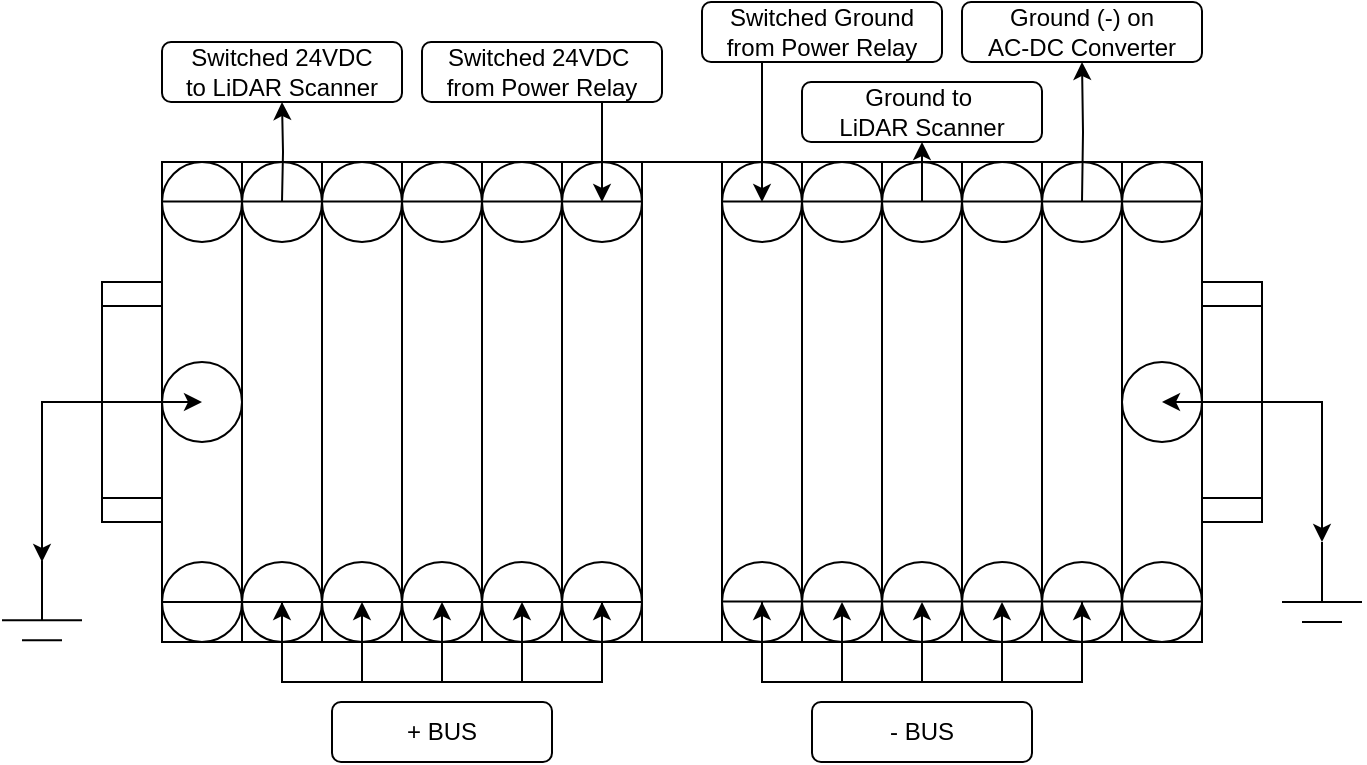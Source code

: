 <mxfile version="13.7.3" type="device"><diagram id="6IUkAW8_l_p3DUm5xB-W" name="Page-1"><mxGraphModel dx="855" dy="503" grid="1" gridSize="10" guides="1" tooltips="1" connect="1" arrows="1" fold="1" page="1" pageScale="1" pageWidth="850" pageHeight="1100" math="0" shadow="0"><root><mxCell id="0"/><mxCell id="1" parent="0"/><mxCell id="N_cAFyyX-yXypCwmUsQ3-1" value="" style="rounded=0;whiteSpace=wrap;html=1;" vertex="1" parent="1"><mxGeometry x="160" y="200" width="40" height="240" as="geometry"/></mxCell><mxCell id="N_cAFyyX-yXypCwmUsQ3-2" value="" style="ellipse;whiteSpace=wrap;html=1;aspect=fixed;" vertex="1" parent="1"><mxGeometry x="160" y="200" width="40" height="40" as="geometry"/></mxCell><mxCell id="N_cAFyyX-yXypCwmUsQ3-3" value="" style="ellipse;whiteSpace=wrap;html=1;aspect=fixed;" vertex="1" parent="1"><mxGeometry x="160" y="400" width="40" height="40" as="geometry"/></mxCell><mxCell id="N_cAFyyX-yXypCwmUsQ3-4" value="" style="ellipse;whiteSpace=wrap;html=1;aspect=fixed;" vertex="1" parent="1"><mxGeometry x="160" y="300" width="40" height="40" as="geometry"/></mxCell><mxCell id="N_cAFyyX-yXypCwmUsQ3-5" value="" style="rounded=0;whiteSpace=wrap;html=1;" vertex="1" parent="1"><mxGeometry x="200" y="200" width="40" height="240" as="geometry"/></mxCell><mxCell id="N_cAFyyX-yXypCwmUsQ3-6" value="" style="ellipse;whiteSpace=wrap;html=1;aspect=fixed;" vertex="1" parent="1"><mxGeometry x="200" y="200" width="40" height="40" as="geometry"/></mxCell><mxCell id="N_cAFyyX-yXypCwmUsQ3-7" value="" style="ellipse;whiteSpace=wrap;html=1;aspect=fixed;" vertex="1" parent="1"><mxGeometry x="200" y="400" width="40" height="40" as="geometry"/></mxCell><mxCell id="N_cAFyyX-yXypCwmUsQ3-9" value="" style="rounded=0;whiteSpace=wrap;html=1;" vertex="1" parent="1"><mxGeometry x="240" y="200" width="40" height="240" as="geometry"/></mxCell><mxCell id="N_cAFyyX-yXypCwmUsQ3-10" value="" style="ellipse;whiteSpace=wrap;html=1;aspect=fixed;" vertex="1" parent="1"><mxGeometry x="240" y="200" width="40" height="40" as="geometry"/></mxCell><mxCell id="N_cAFyyX-yXypCwmUsQ3-11" value="" style="ellipse;whiteSpace=wrap;html=1;aspect=fixed;" vertex="1" parent="1"><mxGeometry x="240" y="400" width="40" height="40" as="geometry"/></mxCell><mxCell id="N_cAFyyX-yXypCwmUsQ3-12" value="" style="rounded=0;whiteSpace=wrap;html=1;" vertex="1" parent="1"><mxGeometry x="280" y="200" width="40" height="240" as="geometry"/></mxCell><mxCell id="N_cAFyyX-yXypCwmUsQ3-13" value="" style="ellipse;whiteSpace=wrap;html=1;aspect=fixed;" vertex="1" parent="1"><mxGeometry x="280" y="200" width="40" height="40" as="geometry"/></mxCell><mxCell id="N_cAFyyX-yXypCwmUsQ3-14" value="" style="ellipse;whiteSpace=wrap;html=1;aspect=fixed;" vertex="1" parent="1"><mxGeometry x="280" y="400" width="40" height="40" as="geometry"/></mxCell><mxCell id="N_cAFyyX-yXypCwmUsQ3-15" value="" style="rounded=0;whiteSpace=wrap;html=1;" vertex="1" parent="1"><mxGeometry x="320" y="200" width="40" height="240" as="geometry"/></mxCell><mxCell id="N_cAFyyX-yXypCwmUsQ3-16" value="" style="ellipse;whiteSpace=wrap;html=1;aspect=fixed;" vertex="1" parent="1"><mxGeometry x="320" y="200" width="40" height="40" as="geometry"/></mxCell><mxCell id="N_cAFyyX-yXypCwmUsQ3-17" value="" style="ellipse;whiteSpace=wrap;html=1;aspect=fixed;" vertex="1" parent="1"><mxGeometry x="320" y="400" width="40" height="40" as="geometry"/></mxCell><mxCell id="N_cAFyyX-yXypCwmUsQ3-18" value="" style="rounded=0;whiteSpace=wrap;html=1;" vertex="1" parent="1"><mxGeometry x="360" y="200" width="40" height="240" as="geometry"/></mxCell><mxCell id="N_cAFyyX-yXypCwmUsQ3-19" value="" style="ellipse;whiteSpace=wrap;html=1;aspect=fixed;" vertex="1" parent="1"><mxGeometry x="360" y="200" width="40" height="40" as="geometry"/></mxCell><mxCell id="N_cAFyyX-yXypCwmUsQ3-20" value="" style="ellipse;whiteSpace=wrap;html=1;aspect=fixed;" vertex="1" parent="1"><mxGeometry x="360" y="400" width="40" height="40" as="geometry"/></mxCell><mxCell id="N_cAFyyX-yXypCwmUsQ3-21" value="" style="rounded=0;whiteSpace=wrap;html=1;" vertex="1" parent="1"><mxGeometry x="640" y="200" width="40" height="240" as="geometry"/></mxCell><mxCell id="N_cAFyyX-yXypCwmUsQ3-22" value="" style="ellipse;whiteSpace=wrap;html=1;aspect=fixed;" vertex="1" parent="1"><mxGeometry x="640" y="200" width="40" height="40" as="geometry"/></mxCell><mxCell id="N_cAFyyX-yXypCwmUsQ3-23" value="" style="ellipse;whiteSpace=wrap;html=1;aspect=fixed;" vertex="1" parent="1"><mxGeometry x="640" y="400" width="40" height="40" as="geometry"/></mxCell><mxCell id="N_cAFyyX-yXypCwmUsQ3-24" value="" style="ellipse;whiteSpace=wrap;html=1;aspect=fixed;" vertex="1" parent="1"><mxGeometry x="640" y="300" width="40" height="40" as="geometry"/></mxCell><mxCell id="N_cAFyyX-yXypCwmUsQ3-25" value="" style="rounded=0;whiteSpace=wrap;html=1;" vertex="1" parent="1"><mxGeometry x="440" y="200" width="40" height="240" as="geometry"/></mxCell><mxCell id="N_cAFyyX-yXypCwmUsQ3-26" value="" style="ellipse;whiteSpace=wrap;html=1;aspect=fixed;" vertex="1" parent="1"><mxGeometry x="440" y="200" width="40" height="40" as="geometry"/></mxCell><mxCell id="N_cAFyyX-yXypCwmUsQ3-27" value="" style="ellipse;whiteSpace=wrap;html=1;aspect=fixed;" vertex="1" parent="1"><mxGeometry x="440" y="400" width="40" height="40" as="geometry"/></mxCell><mxCell id="N_cAFyyX-yXypCwmUsQ3-28" value="" style="rounded=0;whiteSpace=wrap;html=1;" vertex="1" parent="1"><mxGeometry x="480" y="200" width="40" height="240" as="geometry"/></mxCell><mxCell id="N_cAFyyX-yXypCwmUsQ3-29" value="" style="ellipse;whiteSpace=wrap;html=1;aspect=fixed;" vertex="1" parent="1"><mxGeometry x="480" y="200" width="40" height="40" as="geometry"/></mxCell><mxCell id="N_cAFyyX-yXypCwmUsQ3-30" value="" style="ellipse;whiteSpace=wrap;html=1;aspect=fixed;" vertex="1" parent="1"><mxGeometry x="480" y="400" width="40" height="40" as="geometry"/></mxCell><mxCell id="N_cAFyyX-yXypCwmUsQ3-31" value="" style="rounded=0;whiteSpace=wrap;html=1;" vertex="1" parent="1"><mxGeometry x="520" y="200" width="40" height="240" as="geometry"/></mxCell><mxCell id="N_cAFyyX-yXypCwmUsQ3-32" value="" style="ellipse;whiteSpace=wrap;html=1;aspect=fixed;" vertex="1" parent="1"><mxGeometry x="520" y="200" width="40" height="40" as="geometry"/></mxCell><mxCell id="N_cAFyyX-yXypCwmUsQ3-33" value="" style="ellipse;whiteSpace=wrap;html=1;aspect=fixed;" vertex="1" parent="1"><mxGeometry x="520" y="400" width="40" height="40" as="geometry"/></mxCell><mxCell id="N_cAFyyX-yXypCwmUsQ3-34" value="" style="rounded=0;whiteSpace=wrap;html=1;" vertex="1" parent="1"><mxGeometry x="560" y="200" width="40" height="240" as="geometry"/></mxCell><mxCell id="N_cAFyyX-yXypCwmUsQ3-35" value="" style="ellipse;whiteSpace=wrap;html=1;aspect=fixed;" vertex="1" parent="1"><mxGeometry x="560" y="200" width="40" height="40" as="geometry"/></mxCell><mxCell id="N_cAFyyX-yXypCwmUsQ3-36" value="" style="ellipse;whiteSpace=wrap;html=1;aspect=fixed;" vertex="1" parent="1"><mxGeometry x="560" y="400" width="40" height="40" as="geometry"/></mxCell><mxCell id="N_cAFyyX-yXypCwmUsQ3-37" value="" style="rounded=0;whiteSpace=wrap;html=1;" vertex="1" parent="1"><mxGeometry x="600" y="200" width="40" height="240" as="geometry"/></mxCell><mxCell id="N_cAFyyX-yXypCwmUsQ3-38" value="" style="ellipse;whiteSpace=wrap;html=1;aspect=fixed;" vertex="1" parent="1"><mxGeometry x="600" y="200" width="40" height="40" as="geometry"/></mxCell><mxCell id="N_cAFyyX-yXypCwmUsQ3-39" value="" style="ellipse;whiteSpace=wrap;html=1;aspect=fixed;" vertex="1" parent="1"><mxGeometry x="600" y="400" width="40" height="40" as="geometry"/></mxCell><mxCell id="N_cAFyyX-yXypCwmUsQ3-41" value="" style="rounded=0;whiteSpace=wrap;html=1;" vertex="1" parent="1"><mxGeometry x="400" y="200" width="40" height="240" as="geometry"/></mxCell><mxCell id="N_cAFyyX-yXypCwmUsQ3-42" value="" style="shape=process;whiteSpace=wrap;html=1;backgroundOutline=1;rotation=90;" vertex="1" parent="1"><mxGeometry x="85" y="305" width="120" height="30" as="geometry"/></mxCell><mxCell id="N_cAFyyX-yXypCwmUsQ3-43" value="" style="shape=process;whiteSpace=wrap;html=1;backgroundOutline=1;rotation=90;" vertex="1" parent="1"><mxGeometry x="635" y="305" width="120" height="30" as="geometry"/></mxCell><mxCell id="N_cAFyyX-yXypCwmUsQ3-55" value="+ BUS" style="rounded=1;whiteSpace=wrap;html=1;" vertex="1" parent="1"><mxGeometry x="245" y="470" width="110" height="30" as="geometry"/></mxCell><mxCell id="N_cAFyyX-yXypCwmUsQ3-56" value="- BUS" style="rounded=1;whiteSpace=wrap;html=1;" vertex="1" parent="1"><mxGeometry x="485" y="470" width="110" height="30" as="geometry"/></mxCell><mxCell id="N_cAFyyX-yXypCwmUsQ3-57" value="" style="endArrow=none;html=1;" edge="1" parent="1"><mxGeometry width="50" height="50" relative="1" as="geometry"><mxPoint x="100" y="429.17" as="sourcePoint"/><mxPoint x="100" y="399.17" as="targetPoint"/></mxGeometry></mxCell><mxCell id="N_cAFyyX-yXypCwmUsQ3-58" value="" style="endArrow=none;html=1;" edge="1" parent="1"><mxGeometry width="50" height="50" relative="1" as="geometry"><mxPoint x="80" y="429.17" as="sourcePoint"/><mxPoint x="120" y="429.17" as="targetPoint"/></mxGeometry></mxCell><mxCell id="N_cAFyyX-yXypCwmUsQ3-59" value="" style="endArrow=none;html=1;" edge="1" parent="1"><mxGeometry width="50" height="50" relative="1" as="geometry"><mxPoint x="90" y="439.17" as="sourcePoint"/><mxPoint x="110" y="439.17" as="targetPoint"/></mxGeometry></mxCell><mxCell id="N_cAFyyX-yXypCwmUsQ3-60" value="" style="endArrow=none;html=1;" edge="1" parent="1"><mxGeometry width="50" height="50" relative="1" as="geometry"><mxPoint x="740" y="420" as="sourcePoint"/><mxPoint x="740" y="390" as="targetPoint"/></mxGeometry></mxCell><mxCell id="N_cAFyyX-yXypCwmUsQ3-61" value="" style="endArrow=none;html=1;" edge="1" parent="1"><mxGeometry width="50" height="50" relative="1" as="geometry"><mxPoint x="720" y="420" as="sourcePoint"/><mxPoint x="760" y="420" as="targetPoint"/></mxGeometry></mxCell><mxCell id="N_cAFyyX-yXypCwmUsQ3-62" value="" style="endArrow=none;html=1;" edge="1" parent="1"><mxGeometry width="50" height="50" relative="1" as="geometry"><mxPoint x="730" y="430" as="sourcePoint"/><mxPoint x="750" y="430" as="targetPoint"/></mxGeometry></mxCell><mxCell id="N_cAFyyX-yXypCwmUsQ3-63" style="edgeStyle=orthogonalEdgeStyle;rounded=0;orthogonalLoop=1;jettySize=auto;html=1;startArrow=classic;startFill=1;" edge="1" parent="1"><mxGeometry relative="1" as="geometry"><mxPoint x="740" y="390" as="targetPoint"/><mxPoint x="660" y="320" as="sourcePoint"/><Array as="points"><mxPoint x="740" y="320"/></Array></mxGeometry></mxCell><mxCell id="N_cAFyyX-yXypCwmUsQ3-64" style="edgeStyle=orthogonalEdgeStyle;rounded=0;orthogonalLoop=1;jettySize=auto;html=1;startArrow=classic;startFill=1;" edge="1" parent="1"><mxGeometry relative="1" as="geometry"><mxPoint x="100" y="400" as="targetPoint"/><mxPoint x="180" y="320" as="sourcePoint"/><Array as="points"><mxPoint x="100" y="320"/></Array></mxGeometry></mxCell><mxCell id="N_cAFyyX-yXypCwmUsQ3-66" value="" style="endArrow=none;html=1;entryX=1;entryY=0.5;entryDx=0;entryDy=0;exitX=0;exitY=0.5;exitDx=0;exitDy=0;" edge="1" parent="1" source="N_cAFyyX-yXypCwmUsQ3-3" target="N_cAFyyX-yXypCwmUsQ3-20"><mxGeometry width="50" height="50" relative="1" as="geometry"><mxPoint x="270" y="490" as="sourcePoint"/><mxPoint x="320" y="440" as="targetPoint"/></mxGeometry></mxCell><mxCell id="N_cAFyyX-yXypCwmUsQ3-67" value="" style="endArrow=none;html=1;entryX=1;entryY=0.5;entryDx=0;entryDy=0;exitX=0;exitY=0.5;exitDx=0;exitDy=0;" edge="1" parent="1"><mxGeometry width="50" height="50" relative="1" as="geometry"><mxPoint x="440" y="419.76" as="sourcePoint"/><mxPoint x="680" y="419.76" as="targetPoint"/></mxGeometry></mxCell><mxCell id="N_cAFyyX-yXypCwmUsQ3-68" value="" style="endArrow=none;html=1;entryX=1;entryY=0.5;entryDx=0;entryDy=0;exitX=0;exitY=0.5;exitDx=0;exitDy=0;" edge="1" parent="1"><mxGeometry width="50" height="50" relative="1" as="geometry"><mxPoint x="160" y="219.76" as="sourcePoint"/><mxPoint x="400" y="219.76" as="targetPoint"/></mxGeometry></mxCell><mxCell id="N_cAFyyX-yXypCwmUsQ3-69" value="" style="endArrow=none;html=1;entryX=1;entryY=0.5;entryDx=0;entryDy=0;exitX=0;exitY=0.5;exitDx=0;exitDy=0;" edge="1" parent="1"><mxGeometry width="50" height="50" relative="1" as="geometry"><mxPoint x="440" y="219.76" as="sourcePoint"/><mxPoint x="680" y="219.76" as="targetPoint"/></mxGeometry></mxCell><mxCell id="N_cAFyyX-yXypCwmUsQ3-70" style="edgeStyle=orthogonalEdgeStyle;rounded=0;orthogonalLoop=1;jettySize=auto;html=1;startArrow=none;startFill=0;" edge="1" parent="1"><mxGeometry relative="1" as="geometry"><mxPoint x="220" y="420" as="sourcePoint"/><mxPoint x="260" y="420" as="targetPoint"/><Array as="points"><mxPoint x="220" y="460"/><mxPoint x="260" y="460"/></Array></mxGeometry></mxCell><mxCell id="N_cAFyyX-yXypCwmUsQ3-71" style="edgeStyle=orthogonalEdgeStyle;rounded=0;orthogonalLoop=1;jettySize=auto;html=1;startArrow=none;startFill=0;" edge="1" parent="1"><mxGeometry relative="1" as="geometry"><mxPoint x="220" y="420" as="sourcePoint"/><mxPoint x="300" y="420" as="targetPoint"/><Array as="points"><mxPoint x="220" y="430"/><mxPoint x="220" y="460"/><mxPoint x="300" y="460"/></Array></mxGeometry></mxCell><mxCell id="N_cAFyyX-yXypCwmUsQ3-72" style="edgeStyle=orthogonalEdgeStyle;rounded=0;orthogonalLoop=1;jettySize=auto;html=1;startArrow=none;startFill=0;" edge="1" parent="1"><mxGeometry relative="1" as="geometry"><mxPoint x="220" y="420" as="sourcePoint"/><mxPoint x="340" y="420" as="targetPoint"/><Array as="points"><mxPoint x="220" y="460"/><mxPoint x="340" y="460"/></Array></mxGeometry></mxCell><mxCell id="N_cAFyyX-yXypCwmUsQ3-73" style="edgeStyle=orthogonalEdgeStyle;rounded=0;orthogonalLoop=1;jettySize=auto;html=1;startArrow=none;startFill=0;" edge="1" parent="1"><mxGeometry relative="1" as="geometry"><mxPoint x="220" y="420" as="sourcePoint"/><mxPoint x="380" y="420" as="targetPoint"/><Array as="points"><mxPoint x="220" y="460"/><mxPoint x="380" y="460"/><mxPoint x="380" y="420"/></Array></mxGeometry></mxCell><mxCell id="N_cAFyyX-yXypCwmUsQ3-74" style="edgeStyle=orthogonalEdgeStyle;rounded=0;orthogonalLoop=1;jettySize=auto;html=1;startArrow=none;startFill=0;" edge="1" parent="1"><mxGeometry relative="1" as="geometry"><mxPoint x="380" y="420" as="sourcePoint"/><mxPoint x="220" y="420" as="targetPoint"/><Array as="points"><mxPoint x="380" y="420"/><mxPoint x="380" y="460"/><mxPoint x="220" y="460"/></Array></mxGeometry></mxCell><mxCell id="N_cAFyyX-yXypCwmUsQ3-75" style="edgeStyle=orthogonalEdgeStyle;rounded=0;orthogonalLoop=1;jettySize=auto;html=1;startArrow=none;startFill=0;" edge="1" parent="1"><mxGeometry relative="1" as="geometry"><mxPoint x="460" y="420" as="sourcePoint"/><mxPoint x="500" y="420" as="targetPoint"/><Array as="points"><mxPoint x="460" y="460"/><mxPoint x="500" y="460"/></Array></mxGeometry></mxCell><mxCell id="N_cAFyyX-yXypCwmUsQ3-76" style="edgeStyle=orthogonalEdgeStyle;rounded=0;orthogonalLoop=1;jettySize=auto;html=1;startArrow=none;startFill=0;" edge="1" parent="1"><mxGeometry relative="1" as="geometry"><mxPoint x="460" y="420" as="sourcePoint"/><mxPoint x="540" y="420" as="targetPoint"/><Array as="points"><mxPoint x="460" y="430"/><mxPoint x="460" y="460"/><mxPoint x="540" y="460"/></Array></mxGeometry></mxCell><mxCell id="N_cAFyyX-yXypCwmUsQ3-77" style="edgeStyle=orthogonalEdgeStyle;rounded=0;orthogonalLoop=1;jettySize=auto;html=1;startArrow=none;startFill=0;" edge="1" parent="1"><mxGeometry relative="1" as="geometry"><mxPoint x="460" y="420" as="sourcePoint"/><mxPoint x="580" y="420" as="targetPoint"/><Array as="points"><mxPoint x="460" y="460"/><mxPoint x="580" y="460"/></Array></mxGeometry></mxCell><mxCell id="N_cAFyyX-yXypCwmUsQ3-78" style="edgeStyle=orthogonalEdgeStyle;rounded=0;orthogonalLoop=1;jettySize=auto;html=1;startArrow=none;startFill=0;" edge="1" parent="1"><mxGeometry relative="1" as="geometry"><mxPoint x="620" y="420" as="sourcePoint"/><mxPoint x="460" y="420" as="targetPoint"/><Array as="points"><mxPoint x="620" y="420"/><mxPoint x="620" y="460"/><mxPoint x="460" y="460"/></Array></mxGeometry></mxCell><mxCell id="N_cAFyyX-yXypCwmUsQ3-79" style="edgeStyle=orthogonalEdgeStyle;rounded=0;orthogonalLoop=1;jettySize=auto;html=1;startArrow=none;startFill=0;" edge="1" parent="1"><mxGeometry relative="1" as="geometry"><mxPoint x="460" y="420" as="sourcePoint"/><mxPoint x="620" y="420" as="targetPoint"/><Array as="points"><mxPoint x="460" y="460"/><mxPoint x="620" y="460"/><mxPoint x="620" y="420"/></Array></mxGeometry></mxCell><mxCell id="N_cAFyyX-yXypCwmUsQ3-83" style="edgeStyle=orthogonalEdgeStyle;rounded=0;orthogonalLoop=1;jettySize=auto;html=1;exitX=0.75;exitY=1;exitDx=0;exitDy=0;startArrow=none;startFill=0;" edge="1" parent="1" source="N_cAFyyX-yXypCwmUsQ3-80"><mxGeometry relative="1" as="geometry"><mxPoint x="380" y="220" as="targetPoint"/></mxGeometry></mxCell><mxCell id="N_cAFyyX-yXypCwmUsQ3-80" value="Switched 24VDC&amp;nbsp;&lt;br&gt;from Power Relay" style="rounded=1;whiteSpace=wrap;html=1;" vertex="1" parent="1"><mxGeometry x="290" y="140" width="120" height="30" as="geometry"/></mxCell><mxCell id="N_cAFyyX-yXypCwmUsQ3-81" value="Switched 24VDC&lt;br&gt;to LiDAR Scanner" style="rounded=1;whiteSpace=wrap;html=1;" vertex="1" parent="1"><mxGeometry x="160" y="140" width="120" height="30" as="geometry"/></mxCell><mxCell id="N_cAFyyX-yXypCwmUsQ3-82" style="edgeStyle=orthogonalEdgeStyle;rounded=0;orthogonalLoop=1;jettySize=auto;html=1;entryX=0.5;entryY=1;entryDx=0;entryDy=0;startArrow=none;startFill=0;" edge="1" parent="1" target="N_cAFyyX-yXypCwmUsQ3-81"><mxGeometry relative="1" as="geometry"><mxPoint x="220" y="220" as="sourcePoint"/></mxGeometry></mxCell><mxCell id="N_cAFyyX-yXypCwmUsQ3-87" style="edgeStyle=orthogonalEdgeStyle;rounded=0;orthogonalLoop=1;jettySize=auto;html=1;exitX=0.25;exitY=1;exitDx=0;exitDy=0;startArrow=none;startFill=0;" edge="1" parent="1" source="N_cAFyyX-yXypCwmUsQ3-84"><mxGeometry relative="1" as="geometry"><mxPoint x="460" y="220" as="targetPoint"/></mxGeometry></mxCell><mxCell id="N_cAFyyX-yXypCwmUsQ3-84" value="Switched Ground&lt;br&gt;from Power Relay" style="rounded=1;whiteSpace=wrap;html=1;" vertex="1" parent="1"><mxGeometry x="430" y="120" width="120" height="30" as="geometry"/></mxCell><mxCell id="N_cAFyyX-yXypCwmUsQ3-85" value="Ground (-) on&lt;br&gt;AC-DC Converter" style="rounded=1;whiteSpace=wrap;html=1;" vertex="1" parent="1"><mxGeometry x="560" y="120" width="120" height="30" as="geometry"/></mxCell><mxCell id="N_cAFyyX-yXypCwmUsQ3-86" style="edgeStyle=orthogonalEdgeStyle;rounded=0;orthogonalLoop=1;jettySize=auto;html=1;entryX=0.5;entryY=1;entryDx=0;entryDy=0;startArrow=none;startFill=0;" edge="1" parent="1" target="N_cAFyyX-yXypCwmUsQ3-85"><mxGeometry relative="1" as="geometry"><mxPoint x="620" y="220" as="sourcePoint"/></mxGeometry></mxCell><mxCell id="N_cAFyyX-yXypCwmUsQ3-89" value="Ground to&amp;nbsp;&lt;br&gt;LiDAR Scanner" style="rounded=1;whiteSpace=wrap;html=1;" vertex="1" parent="1"><mxGeometry x="480" y="160" width="120" height="30" as="geometry"/></mxCell><mxCell id="N_cAFyyX-yXypCwmUsQ3-90" style="edgeStyle=orthogonalEdgeStyle;rounded=0;orthogonalLoop=1;jettySize=auto;html=1;entryX=0.5;entryY=1;entryDx=0;entryDy=0;startArrow=none;startFill=0;" edge="1" parent="1" target="N_cAFyyX-yXypCwmUsQ3-89"><mxGeometry relative="1" as="geometry"><mxPoint x="540" y="220" as="sourcePoint"/></mxGeometry></mxCell></root></mxGraphModel></diagram></mxfile>